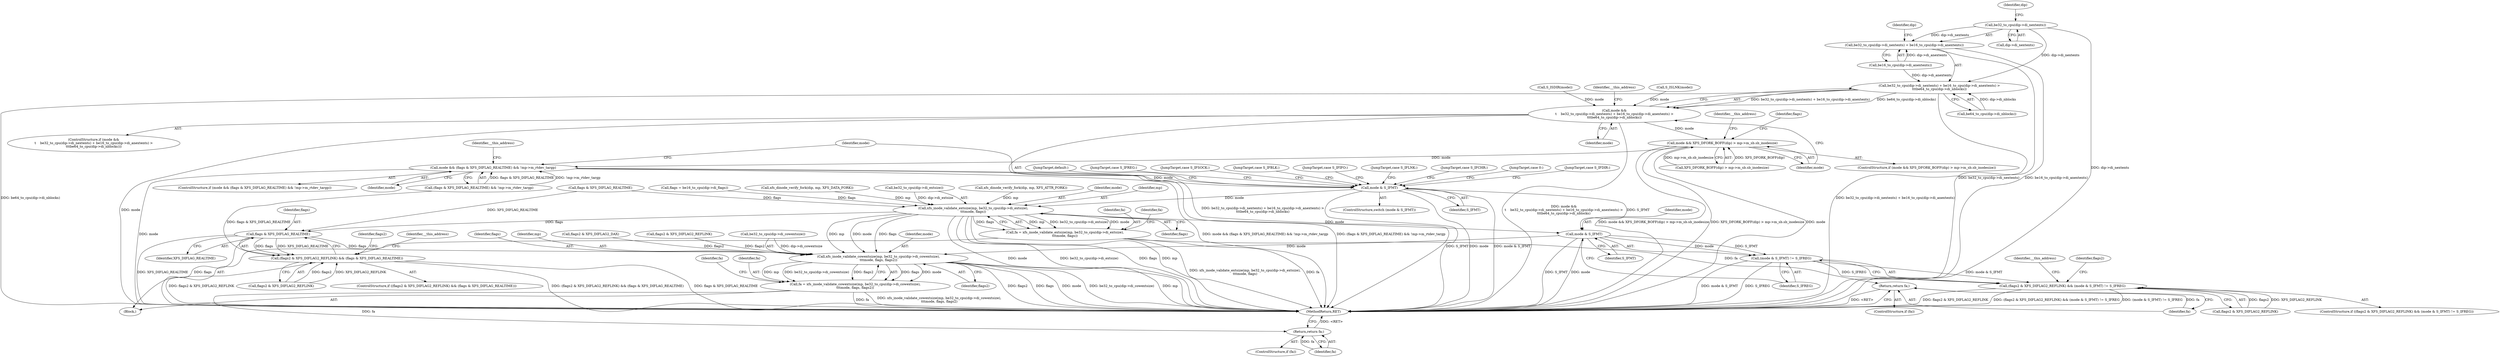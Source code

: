 digraph "0_linux_23fcb3340d033d9f081e21e6c12c2db7eaa541d3@pointer" {
"1000227" [label="(Call,be32_to_cpu(dip->di_nextents))"];
"1000225" [label="(Call,be32_to_cpu(dip->di_nextents) + be16_to_cpu(dip->di_anextents) >\n\t\t\tbe64_to_cpu(dip->di_nblocks))"];
"1000223" [label="(Call,mode &&\n\t    be32_to_cpu(dip->di_nextents) + be16_to_cpu(dip->di_anextents) >\n\t\t\tbe64_to_cpu(dip->di_nblocks))"];
"1000242" [label="(Call,mode && XFS_DFORK_BOFF(dip) > mp->m_sb.sb_inodesize)"];
"1000261" [label="(Call,mode && (flags & XFS_DIFLAG_REALTIME) && !mp->m_rtdev_targp)"];
"1000274" [label="(Call,mode & S_IFMT)"];
"1000345" [label="(Call,xfs_inode_validate_extsize(mp, be32_to_cpu(dip->di_extsize),\n\t\t\tmode, flags))"];
"1000343" [label="(Call,fa = xfs_inode_validate_extsize(mp, be32_to_cpu(dip->di_extsize),\n\t\t\tmode, flags))"];
"1000355" [label="(Return,return fa;)"];
"1000392" [label="(Call,mode & S_IFMT)"];
"1000391" [label="(Call,(mode & S_IFMT) != S_IFREG)"];
"1000387" [label="(Call,(flags2 & XFS_DIFLAG2_REFLINK) && (mode & S_IFMT) != S_IFREG)"];
"1000420" [label="(Call,xfs_inode_validate_cowextsize(mp, be32_to_cpu(dip->di_cowextsize),\n\t\t\tmode, flags, flags2))"];
"1000418" [label="(Call,fa = xfs_inode_validate_cowextsize(mp, be32_to_cpu(dip->di_cowextsize),\n\t\t\tmode, flags, flags2))"];
"1000431" [label="(Return,return fa;)"];
"1000403" [label="(Call,flags & XFS_DIFLAG_REALTIME)"];
"1000399" [label="(Call,(flags2 & XFS_DIFLAG2_REFLINK) && (flags & XFS_DIFLAG_REALTIME))"];
"1000226" [label="(Call,be32_to_cpu(dip->di_nextents) + be16_to_cpu(dip->di_anextents))"];
"1000393" [label="(Identifier,mode)"];
"1000397" [label="(Identifier,__this_address)"];
"1000228" [label="(Call,dip->di_nextents)"];
"1000403" [label="(Call,flags & XFS_DIFLAG_REALTIME)"];
"1000213" [label="(Call,S_ISLNK(mode))"];
"1000260" [label="(ControlStructure,if (mode && (flags & XFS_DIFLAG_REALTIME) && !mp->m_rtdev_targp))"];
"1000296" [label="(Call,xfs_dinode_verify_fork(dip, mp, XFS_DATA_FORK))"];
"1000413" [label="(Call,flags2 & XFS_DIFLAG2_DAX)"];
"1000224" [label="(Identifier,mode)"];
"1000263" [label="(Call,(flags & XFS_DIFLAG_REALTIME) && !mp->m_rtdev_targp)"];
"1000307" [label="(JumpTarget,default:)"];
"1000316" [label="(Call,xfs_dinode_verify_fork(dip, mp, XFS_ATTR_FORK))"];
"1000356" [label="(Identifier,fa)"];
"1000410" [label="(Call,flags2 & XFS_DIFLAG2_REFLINK)"];
"1000226" [label="(Call,be32_to_cpu(dip->di_nextents) + be16_to_cpu(dip->di_anextents))"];
"1000244" [label="(Call,XFS_DFORK_BOFF(dip) > mp->m_sb.sb_inodesize)"];
"1000261" [label="(Call,mode && (flags & XFS_DIFLAG_REALTIME) && !mp->m_rtdev_targp)"];
"1000344" [label="(Identifier,fa)"];
"1000291" [label="(JumpTarget,case S_IFREG:)"];
"1000276" [label="(Identifier,S_IFMT)"];
"1000392" [label="(Call,mode & S_IFMT)"];
"1000426" [label="(Identifier,mode)"];
"1000435" [label="(MethodReturn,RET)"];
"1000255" [label="(Identifier,flags)"];
"1000231" [label="(Call,be16_to_cpu(dip->di_anextents))"];
"1000223" [label="(Call,mode &&\n\t    be32_to_cpu(dip->di_nextents) + be16_to_cpu(dip->di_anextents) >\n\t\t\tbe64_to_cpu(dip->di_nblocks))"];
"1000405" [label="(Identifier,XFS_DIFLAG_REALTIME)"];
"1000215" [label="(Call,S_ISDIR(mode))"];
"1000243" [label="(Identifier,mode)"];
"1000355" [label="(Return,return fa;)"];
"1000431" [label="(Return,return fa;)"];
"1000422" [label="(Call,be32_to_cpu(dip->di_cowextsize))"];
"1000386" [label="(ControlStructure,if ((flags2 & XFS_DIFLAG2_REFLINK) && (mode & S_IFMT) != S_IFREG))"];
"1000222" [label="(ControlStructure,if (mode &&\n\t    be32_to_cpu(dip->di_nextents) + be16_to_cpu(dip->di_anextents) >\n\t\t\tbe64_to_cpu(dip->di_nblocks)))"];
"1000280" [label="(JumpTarget,case S_IFBLK:)"];
"1000293" [label="(JumpTarget,case S_IFDIR:)"];
"1000253" [label="(Identifier,__this_address)"];
"1000429" [label="(ControlStructure,if (fa))"];
"1000264" [label="(Call,flags & XFS_DIFLAG_REALTIME)"];
"1000400" [label="(Call,flags2 & XFS_DIFLAG2_REFLINK)"];
"1000388" [label="(Call,flags2 & XFS_DIFLAG2_REFLINK)"];
"1000428" [label="(Identifier,flags2)"];
"1000227" [label="(Call,be32_to_cpu(dip->di_nextents))"];
"1000387" [label="(Call,(flags2 & XFS_DIFLAG2_REFLINK) && (mode & S_IFMT) != S_IFREG)"];
"1000432" [label="(Identifier,fa)"];
"1000353" [label="(ControlStructure,if (fa))"];
"1000411" [label="(Identifier,flags2)"];
"1000237" [label="(Identifier,dip)"];
"1000399" [label="(Call,(flags2 & XFS_DIFLAG2_REFLINK) && (flags & XFS_DIFLAG_REALTIME))"];
"1000278" [label="(JumpTarget,case S_IFIFO:)"];
"1000352" [label="(Identifier,flags)"];
"1000427" [label="(Identifier,flags)"];
"1000118" [label="(Block,)"];
"1000351" [label="(Identifier,mode)"];
"1000242" [label="(Call,mode && XFS_DFORK_BOFF(dip) > mp->m_sb.sb_inodesize)"];
"1000235" [label="(Call,be64_to_cpu(dip->di_nblocks))"];
"1000407" [label="(Identifier,__this_address)"];
"1000395" [label="(Identifier,S_IFREG)"];
"1000292" [label="(JumpTarget,case S_IFLNK:)"];
"1000345" [label="(Call,xfs_inode_validate_extsize(mp, be32_to_cpu(dip->di_extsize),\n\t\t\tmode, flags))"];
"1000401" [label="(Identifier,flags2)"];
"1000343" [label="(Call,fa = xfs_inode_validate_extsize(mp, be32_to_cpu(dip->di_extsize),\n\t\t\tmode, flags))"];
"1000262" [label="(Identifier,mode)"];
"1000420" [label="(Call,xfs_inode_validate_cowextsize(mp, be32_to_cpu(dip->di_cowextsize),\n\t\t\tmode, flags, flags2))"];
"1000418" [label="(Call,fa = xfs_inode_validate_cowextsize(mp, be32_to_cpu(dip->di_cowextsize),\n\t\t\tmode, flags, flags2))"];
"1000430" [label="(Identifier,fa)"];
"1000354" [label="(Identifier,fa)"];
"1000233" [label="(Identifier,dip)"];
"1000273" [label="(ControlStructure,switch (mode & S_IFMT))"];
"1000404" [label="(Identifier,flags)"];
"1000279" [label="(JumpTarget,case S_IFCHR:)"];
"1000394" [label="(Identifier,S_IFMT)"];
"1000240" [label="(Identifier,__this_address)"];
"1000305" [label="(JumpTarget,case 0:)"];
"1000419" [label="(Identifier,fa)"];
"1000275" [label="(Identifier,mode)"];
"1000346" [label="(Identifier,mp)"];
"1000347" [label="(Call,be32_to_cpu(dip->di_extsize))"];
"1000272" [label="(Identifier,__this_address)"];
"1000421" [label="(Identifier,mp)"];
"1000254" [label="(Call,flags = be16_to_cpu(dip->di_flags))"];
"1000398" [label="(ControlStructure,if ((flags2 & XFS_DIFLAG2_REFLINK) && (flags & XFS_DIFLAG_REALTIME)))"];
"1000225" [label="(Call,be32_to_cpu(dip->di_nextents) + be16_to_cpu(dip->di_anextents) >\n\t\t\tbe64_to_cpu(dip->di_nblocks))"];
"1000241" [label="(ControlStructure,if (mode && XFS_DFORK_BOFF(dip) > mp->m_sb.sb_inodesize))"];
"1000281" [label="(JumpTarget,case S_IFSOCK:)"];
"1000391" [label="(Call,(mode & S_IFMT) != S_IFREG)"];
"1000274" [label="(Call,mode & S_IFMT)"];
"1000227" -> "1000226"  [label="AST: "];
"1000227" -> "1000228"  [label="CFG: "];
"1000228" -> "1000227"  [label="AST: "];
"1000233" -> "1000227"  [label="CFG: "];
"1000227" -> "1000435"  [label="DDG: dip->di_nextents"];
"1000227" -> "1000225"  [label="DDG: dip->di_nextents"];
"1000227" -> "1000226"  [label="DDG: dip->di_nextents"];
"1000225" -> "1000223"  [label="AST: "];
"1000225" -> "1000235"  [label="CFG: "];
"1000226" -> "1000225"  [label="AST: "];
"1000235" -> "1000225"  [label="AST: "];
"1000223" -> "1000225"  [label="CFG: "];
"1000225" -> "1000435"  [label="DDG: be64_to_cpu(dip->di_nblocks)"];
"1000225" -> "1000435"  [label="DDG: be32_to_cpu(dip->di_nextents) + be16_to_cpu(dip->di_anextents)"];
"1000225" -> "1000223"  [label="DDG: be32_to_cpu(dip->di_nextents) + be16_to_cpu(dip->di_anextents)"];
"1000225" -> "1000223"  [label="DDG: be64_to_cpu(dip->di_nblocks)"];
"1000231" -> "1000225"  [label="DDG: dip->di_anextents"];
"1000235" -> "1000225"  [label="DDG: dip->di_nblocks"];
"1000223" -> "1000222"  [label="AST: "];
"1000223" -> "1000224"  [label="CFG: "];
"1000224" -> "1000223"  [label="AST: "];
"1000240" -> "1000223"  [label="CFG: "];
"1000243" -> "1000223"  [label="CFG: "];
"1000223" -> "1000435"  [label="DDG: be32_to_cpu(dip->di_nextents) + be16_to_cpu(dip->di_anextents) >\n\t\t\tbe64_to_cpu(dip->di_nblocks)"];
"1000223" -> "1000435"  [label="DDG: mode &&\n\t    be32_to_cpu(dip->di_nextents) + be16_to_cpu(dip->di_anextents) >\n\t\t\tbe64_to_cpu(dip->di_nblocks)"];
"1000223" -> "1000435"  [label="DDG: mode"];
"1000215" -> "1000223"  [label="DDG: mode"];
"1000213" -> "1000223"  [label="DDG: mode"];
"1000223" -> "1000242"  [label="DDG: mode"];
"1000242" -> "1000241"  [label="AST: "];
"1000242" -> "1000243"  [label="CFG: "];
"1000242" -> "1000244"  [label="CFG: "];
"1000243" -> "1000242"  [label="AST: "];
"1000244" -> "1000242"  [label="AST: "];
"1000253" -> "1000242"  [label="CFG: "];
"1000255" -> "1000242"  [label="CFG: "];
"1000242" -> "1000435"  [label="DDG: mode && XFS_DFORK_BOFF(dip) > mp->m_sb.sb_inodesize"];
"1000242" -> "1000435"  [label="DDG: XFS_DFORK_BOFF(dip) > mp->m_sb.sb_inodesize"];
"1000242" -> "1000435"  [label="DDG: mode"];
"1000244" -> "1000242"  [label="DDG: XFS_DFORK_BOFF(dip)"];
"1000244" -> "1000242"  [label="DDG: mp->m_sb.sb_inodesize"];
"1000242" -> "1000261"  [label="DDG: mode"];
"1000261" -> "1000260"  [label="AST: "];
"1000261" -> "1000262"  [label="CFG: "];
"1000261" -> "1000263"  [label="CFG: "];
"1000262" -> "1000261"  [label="AST: "];
"1000263" -> "1000261"  [label="AST: "];
"1000272" -> "1000261"  [label="CFG: "];
"1000275" -> "1000261"  [label="CFG: "];
"1000261" -> "1000435"  [label="DDG: (flags & XFS_DIFLAG_REALTIME) && !mp->m_rtdev_targp"];
"1000261" -> "1000435"  [label="DDG: mode"];
"1000261" -> "1000435"  [label="DDG: mode && (flags & XFS_DIFLAG_REALTIME) && !mp->m_rtdev_targp"];
"1000263" -> "1000261"  [label="DDG: flags & XFS_DIFLAG_REALTIME"];
"1000263" -> "1000261"  [label="DDG: !mp->m_rtdev_targp"];
"1000261" -> "1000274"  [label="DDG: mode"];
"1000274" -> "1000273"  [label="AST: "];
"1000274" -> "1000276"  [label="CFG: "];
"1000275" -> "1000274"  [label="AST: "];
"1000276" -> "1000274"  [label="AST: "];
"1000278" -> "1000274"  [label="CFG: "];
"1000279" -> "1000274"  [label="CFG: "];
"1000280" -> "1000274"  [label="CFG: "];
"1000281" -> "1000274"  [label="CFG: "];
"1000291" -> "1000274"  [label="CFG: "];
"1000292" -> "1000274"  [label="CFG: "];
"1000293" -> "1000274"  [label="CFG: "];
"1000305" -> "1000274"  [label="CFG: "];
"1000307" -> "1000274"  [label="CFG: "];
"1000274" -> "1000435"  [label="DDG: mode"];
"1000274" -> "1000435"  [label="DDG: mode & S_IFMT"];
"1000274" -> "1000435"  [label="DDG: S_IFMT"];
"1000274" -> "1000345"  [label="DDG: mode"];
"1000274" -> "1000392"  [label="DDG: S_IFMT"];
"1000345" -> "1000343"  [label="AST: "];
"1000345" -> "1000352"  [label="CFG: "];
"1000346" -> "1000345"  [label="AST: "];
"1000347" -> "1000345"  [label="AST: "];
"1000351" -> "1000345"  [label="AST: "];
"1000352" -> "1000345"  [label="AST: "];
"1000343" -> "1000345"  [label="CFG: "];
"1000345" -> "1000435"  [label="DDG: mode"];
"1000345" -> "1000435"  [label="DDG: be32_to_cpu(dip->di_extsize)"];
"1000345" -> "1000435"  [label="DDG: flags"];
"1000345" -> "1000435"  [label="DDG: mp"];
"1000345" -> "1000343"  [label="DDG: mp"];
"1000345" -> "1000343"  [label="DDG: be32_to_cpu(dip->di_extsize)"];
"1000345" -> "1000343"  [label="DDG: mode"];
"1000345" -> "1000343"  [label="DDG: flags"];
"1000296" -> "1000345"  [label="DDG: mp"];
"1000316" -> "1000345"  [label="DDG: mp"];
"1000347" -> "1000345"  [label="DDG: dip->di_extsize"];
"1000254" -> "1000345"  [label="DDG: flags"];
"1000264" -> "1000345"  [label="DDG: flags"];
"1000345" -> "1000392"  [label="DDG: mode"];
"1000345" -> "1000403"  [label="DDG: flags"];
"1000345" -> "1000420"  [label="DDG: mp"];
"1000345" -> "1000420"  [label="DDG: mode"];
"1000345" -> "1000420"  [label="DDG: flags"];
"1000343" -> "1000118"  [label="AST: "];
"1000344" -> "1000343"  [label="AST: "];
"1000354" -> "1000343"  [label="CFG: "];
"1000343" -> "1000435"  [label="DDG: fa"];
"1000343" -> "1000435"  [label="DDG: xfs_inode_validate_extsize(mp, be32_to_cpu(dip->di_extsize),\n\t\t\tmode, flags)"];
"1000343" -> "1000355"  [label="DDG: fa"];
"1000355" -> "1000353"  [label="AST: "];
"1000355" -> "1000356"  [label="CFG: "];
"1000356" -> "1000355"  [label="AST: "];
"1000435" -> "1000355"  [label="CFG: "];
"1000355" -> "1000435"  [label="DDG: <RET>"];
"1000356" -> "1000355"  [label="DDG: fa"];
"1000392" -> "1000391"  [label="AST: "];
"1000392" -> "1000394"  [label="CFG: "];
"1000393" -> "1000392"  [label="AST: "];
"1000394" -> "1000392"  [label="AST: "];
"1000395" -> "1000392"  [label="CFG: "];
"1000392" -> "1000435"  [label="DDG: S_IFMT"];
"1000392" -> "1000435"  [label="DDG: mode"];
"1000392" -> "1000391"  [label="DDG: mode"];
"1000392" -> "1000391"  [label="DDG: S_IFMT"];
"1000392" -> "1000420"  [label="DDG: mode"];
"1000391" -> "1000387"  [label="AST: "];
"1000391" -> "1000395"  [label="CFG: "];
"1000395" -> "1000391"  [label="AST: "];
"1000387" -> "1000391"  [label="CFG: "];
"1000391" -> "1000435"  [label="DDG: mode & S_IFMT"];
"1000391" -> "1000435"  [label="DDG: S_IFREG"];
"1000391" -> "1000387"  [label="DDG: mode & S_IFMT"];
"1000391" -> "1000387"  [label="DDG: S_IFREG"];
"1000387" -> "1000386"  [label="AST: "];
"1000387" -> "1000388"  [label="CFG: "];
"1000388" -> "1000387"  [label="AST: "];
"1000397" -> "1000387"  [label="CFG: "];
"1000401" -> "1000387"  [label="CFG: "];
"1000387" -> "1000435"  [label="DDG: flags2 & XFS_DIFLAG2_REFLINK"];
"1000387" -> "1000435"  [label="DDG: (flags2 & XFS_DIFLAG2_REFLINK) && (mode & S_IFMT) != S_IFREG"];
"1000387" -> "1000435"  [label="DDG: (mode & S_IFMT) != S_IFREG"];
"1000388" -> "1000387"  [label="DDG: flags2"];
"1000388" -> "1000387"  [label="DDG: XFS_DIFLAG2_REFLINK"];
"1000420" -> "1000418"  [label="AST: "];
"1000420" -> "1000428"  [label="CFG: "];
"1000421" -> "1000420"  [label="AST: "];
"1000422" -> "1000420"  [label="AST: "];
"1000426" -> "1000420"  [label="AST: "];
"1000427" -> "1000420"  [label="AST: "];
"1000428" -> "1000420"  [label="AST: "];
"1000418" -> "1000420"  [label="CFG: "];
"1000420" -> "1000435"  [label="DDG: flags2"];
"1000420" -> "1000435"  [label="DDG: flags"];
"1000420" -> "1000435"  [label="DDG: mode"];
"1000420" -> "1000435"  [label="DDG: be32_to_cpu(dip->di_cowextsize)"];
"1000420" -> "1000435"  [label="DDG: mp"];
"1000420" -> "1000418"  [label="DDG: flags"];
"1000420" -> "1000418"  [label="DDG: mode"];
"1000420" -> "1000418"  [label="DDG: mp"];
"1000420" -> "1000418"  [label="DDG: be32_to_cpu(dip->di_cowextsize)"];
"1000420" -> "1000418"  [label="DDG: flags2"];
"1000422" -> "1000420"  [label="DDG: dip->di_cowextsize"];
"1000403" -> "1000420"  [label="DDG: flags"];
"1000410" -> "1000420"  [label="DDG: flags2"];
"1000413" -> "1000420"  [label="DDG: flags2"];
"1000418" -> "1000118"  [label="AST: "];
"1000419" -> "1000418"  [label="AST: "];
"1000430" -> "1000418"  [label="CFG: "];
"1000418" -> "1000435"  [label="DDG: xfs_inode_validate_cowextsize(mp, be32_to_cpu(dip->di_cowextsize),\n\t\t\tmode, flags, flags2)"];
"1000418" -> "1000435"  [label="DDG: fa"];
"1000418" -> "1000431"  [label="DDG: fa"];
"1000431" -> "1000429"  [label="AST: "];
"1000431" -> "1000432"  [label="CFG: "];
"1000432" -> "1000431"  [label="AST: "];
"1000435" -> "1000431"  [label="CFG: "];
"1000431" -> "1000435"  [label="DDG: <RET>"];
"1000432" -> "1000431"  [label="DDG: fa"];
"1000403" -> "1000399"  [label="AST: "];
"1000403" -> "1000405"  [label="CFG: "];
"1000404" -> "1000403"  [label="AST: "];
"1000405" -> "1000403"  [label="AST: "];
"1000399" -> "1000403"  [label="CFG: "];
"1000403" -> "1000435"  [label="DDG: XFS_DIFLAG_REALTIME"];
"1000403" -> "1000435"  [label="DDG: flags"];
"1000403" -> "1000399"  [label="DDG: flags"];
"1000403" -> "1000399"  [label="DDG: XFS_DIFLAG_REALTIME"];
"1000264" -> "1000403"  [label="DDG: XFS_DIFLAG_REALTIME"];
"1000399" -> "1000398"  [label="AST: "];
"1000399" -> "1000400"  [label="CFG: "];
"1000400" -> "1000399"  [label="AST: "];
"1000407" -> "1000399"  [label="CFG: "];
"1000411" -> "1000399"  [label="CFG: "];
"1000399" -> "1000435"  [label="DDG: flags & XFS_DIFLAG_REALTIME"];
"1000399" -> "1000435"  [label="DDG: flags2 & XFS_DIFLAG2_REFLINK"];
"1000399" -> "1000435"  [label="DDG: (flags2 & XFS_DIFLAG2_REFLINK) && (flags & XFS_DIFLAG_REALTIME)"];
"1000400" -> "1000399"  [label="DDG: flags2"];
"1000400" -> "1000399"  [label="DDG: XFS_DIFLAG2_REFLINK"];
"1000263" -> "1000399"  [label="DDG: flags & XFS_DIFLAG_REALTIME"];
"1000226" -> "1000231"  [label="CFG: "];
"1000231" -> "1000226"  [label="AST: "];
"1000237" -> "1000226"  [label="CFG: "];
"1000226" -> "1000435"  [label="DDG: be32_to_cpu(dip->di_nextents)"];
"1000226" -> "1000435"  [label="DDG: be16_to_cpu(dip->di_anextents)"];
"1000231" -> "1000226"  [label="DDG: dip->di_anextents"];
}
